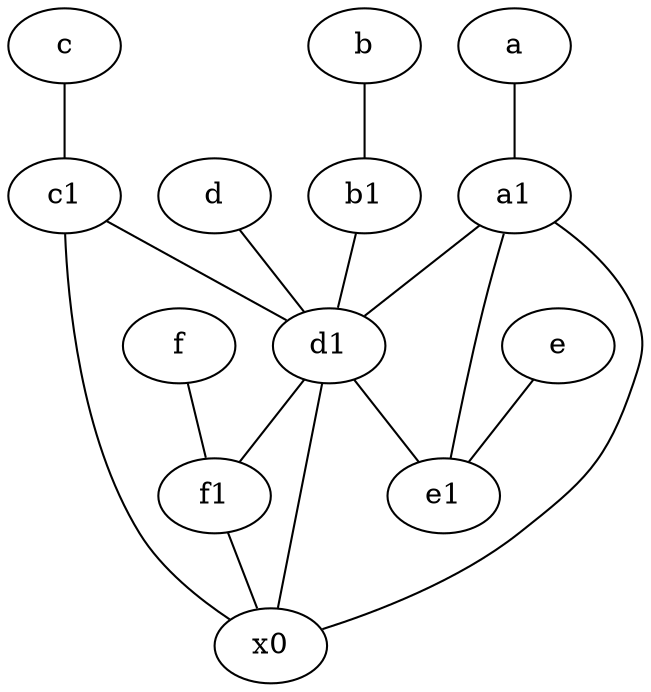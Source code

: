 graph {
	e1 [pos="7,7!"]
	c [pos="4.5,2!"]
	d [pos="2,5!"]
	d1 [pos="3,5!"]
	c1 [pos="4.5,3!"]
	b1 [pos="9,4!"]
	e [pos="7,9!"]
	a1 [pos="8,3!"]
	f1 [pos="3,8!"]
	f [pos="3,9!"]
	a [pos="8,2!"]
	b [pos="10,4!"]
	x0
	a -- a1
	c1 -- d1
	a1 -- e1
	b -- b1
	c1 -- x0
	d1 -- x0
	c -- c1
	e -- e1
	a1 -- x0
	f1 -- x0
	d1 -- e1
	d1 -- f1
	a1 -- d1
	d -- d1
	f -- f1
	b1 -- d1
}
